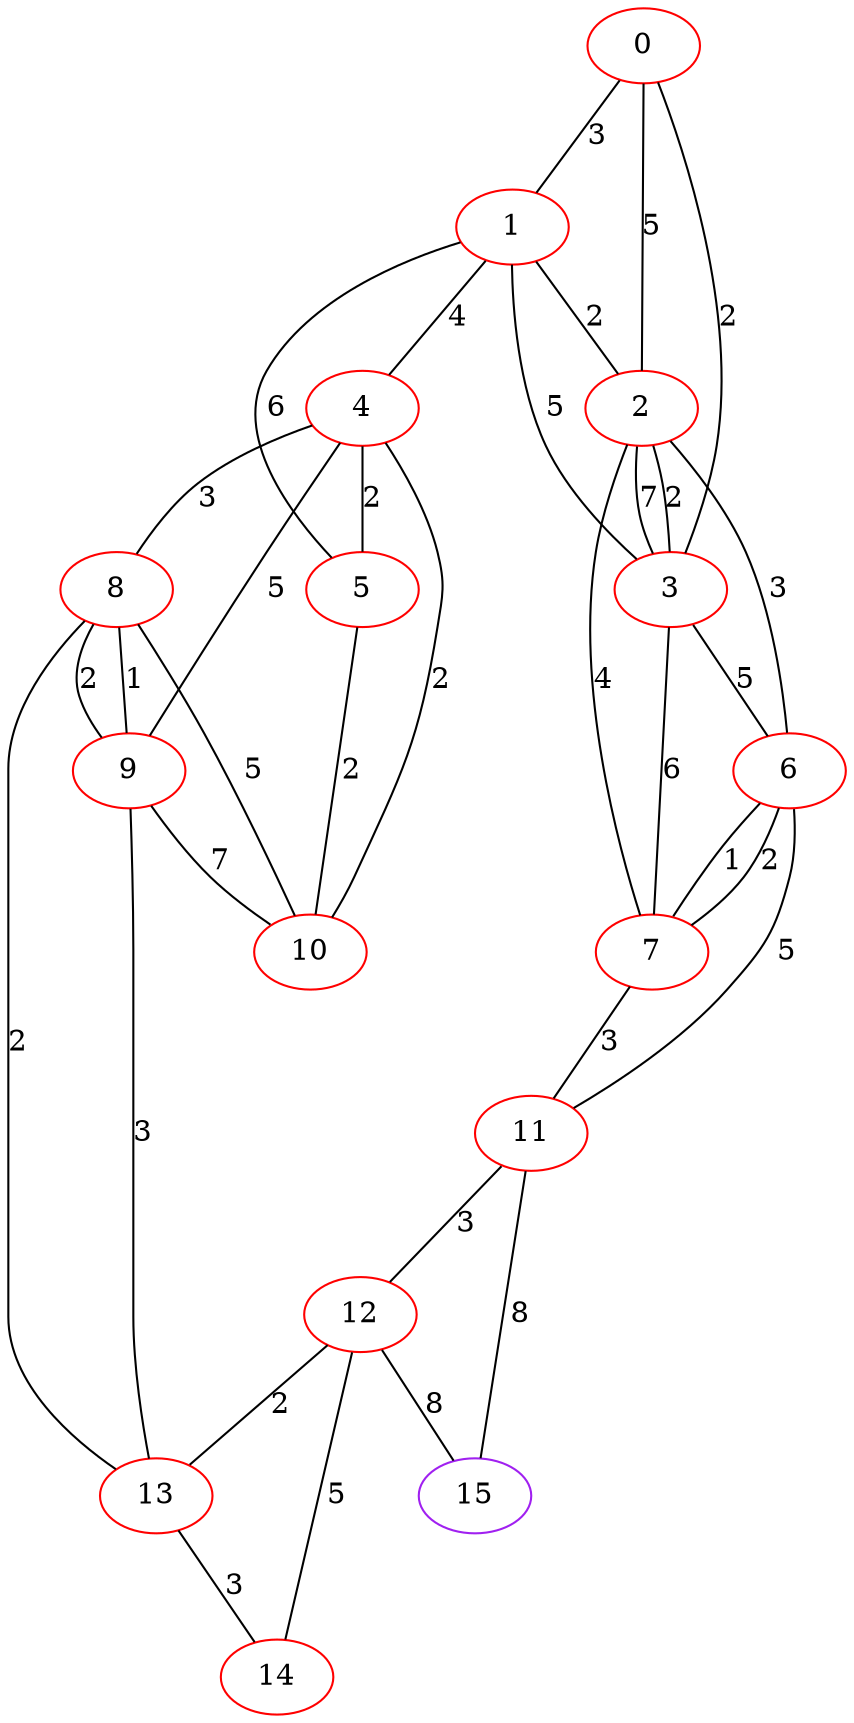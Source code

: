 graph "" {
0 [color=red, weight=1];
1 [color=red, weight=1];
2 [color=red, weight=1];
3 [color=red, weight=1];
4 [color=red, weight=1];
5 [color=red, weight=1];
6 [color=red, weight=1];
7 [color=red, weight=1];
8 [color=red, weight=1];
9 [color=red, weight=1];
10 [color=red, weight=1];
11 [color=red, weight=1];
12 [color=red, weight=1];
13 [color=red, weight=1];
14 [color=red, weight=1];
15 [color=purple, weight=4];
0 -- 1  [key=0, label=3];
0 -- 2  [key=0, label=5];
0 -- 3  [key=0, label=2];
1 -- 2  [key=0, label=2];
1 -- 3  [key=0, label=5];
1 -- 4  [key=0, label=4];
1 -- 5  [key=0, label=6];
2 -- 3  [key=0, label=2];
2 -- 3  [key=1, label=7];
2 -- 6  [key=0, label=3];
2 -- 7  [key=0, label=4];
3 -- 6  [key=0, label=5];
3 -- 7  [key=0, label=6];
4 -- 8  [key=0, label=3];
4 -- 9  [key=0, label=5];
4 -- 10  [key=0, label=2];
4 -- 5  [key=0, label=2];
5 -- 10  [key=0, label=2];
6 -- 11  [key=0, label=5];
6 -- 7  [key=0, label=1];
6 -- 7  [key=1, label=2];
7 -- 11  [key=0, label=3];
8 -- 9  [key=0, label=2];
8 -- 9  [key=1, label=1];
8 -- 10  [key=0, label=5];
8 -- 13  [key=0, label=2];
9 -- 10  [key=0, label=7];
9 -- 13  [key=0, label=3];
11 -- 15  [key=0, label=8];
11 -- 12  [key=0, label=3];
12 -- 13  [key=0, label=2];
12 -- 14  [key=0, label=5];
12 -- 15  [key=0, label=8];
13 -- 14  [key=0, label=3];
}

